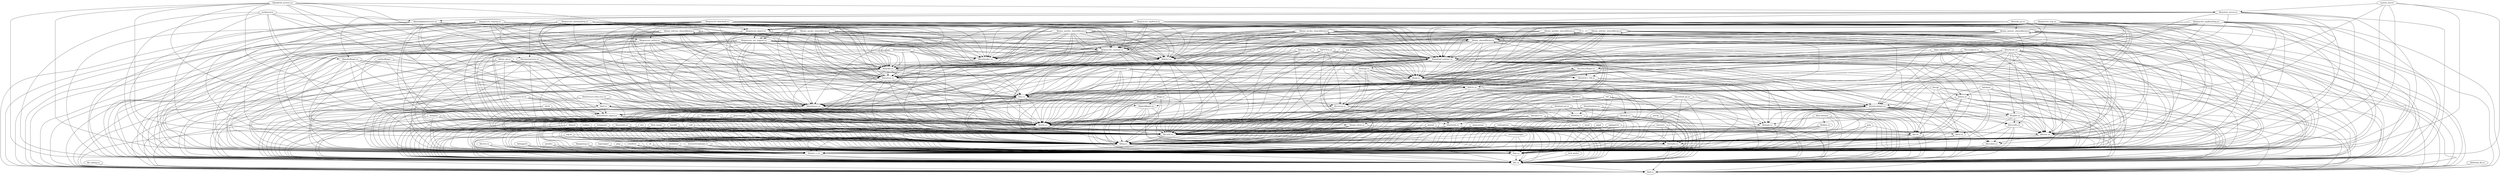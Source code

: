 digraph a {
"applypatch" -> "libz.so";
"applypatch" -> "liblog.so";
"applypatch" -> "libcutils.so";
"applypatch" -> "libstdc++.so";
"applypatch" -> "libc.so";
"applypatch" -> "libm.so";
"app_process" -> "liblog.so";
"app_process" -> "libcutils.so";
"app_process" -> "libutils.so";
"app_process" -> "libandroid_runtime.so";
"app_process" -> "libc.so";
"app_process" -> "libstdc++.so";
"app_process" -> "libm.so";
"bootanimation" -> "liblog.so";
"bootanimation" -> "libcutils.so";
"bootanimation" -> "libutils.so";
"bootanimation" -> "libui.so";
"bootanimation" -> "libcorecg.so";
"bootanimation" -> "libsgl.so";
"bootanimation" -> "libEGL.so";
"bootanimation" -> "libGLESv1_CM.so";
"bootanimation" -> "libc.so";
"bootanimation" -> "libstdc++.so";
"bootanimation" -> "libm.so";
"dalvikvm" -> "libdvm.so";
"dalvikvm" -> "libssl.so";
"dalvikvm" -> "libz.so";
"dalvikvm" -> "libc.so";
"dalvikvm" -> "libstdc++.so";
"dalvikvm" -> "libm.so";
"dbus-daemon" -> "libexpat.so";
"dbus-daemon" -> "libdbus.so";
"dbus-daemon" -> "libc.so";
"dbus-daemon" -> "libstdc++.so";
"dbus-daemon" -> "libm.so";
"debuggerd" -> "libc.so";
"debuggerd" -> "libstdc++.so";
"debuggerd" -> "libm.so";
"dexopt" -> "libz.so";
"dexopt" -> "libssl.so";
"dexopt" -> "libdvm.so";
"dexopt" -> "libc.so";
"dexopt" -> "libstdc++.so";
"dexopt" -> "libm.so";
"dexopt" -> "liblog.so";
"dexopt" -> "libcutils.so";
"dhcpcd" -> "libc.so";
"dhcpcd" -> "liblog.so";
"dhcpcd" -> "libcutils.so";
"dhcpcd" -> "libstdc++.so";
"dhcpcd" -> "libm.so";
"dumpstate" -> "liblog.so";
"dumpstate" -> "libcutils.so";
"dumpstate" -> "libc.so";
"dumpstate" -> "libstdc++.so";
"dumpstate" -> "libm.so";
"dumpsys" -> "liblog.so";
"dumpsys" -> "libutils.so";
"dumpsys" -> "libc.so";
"dumpsys" -> "libstdc++.so";
"dumpsys" -> "libm.so";
"dvz" -> "liblog.so";
"dvz" -> "libcutils.so";
"dvz" -> "libc.so";
"dvz" -> "libstdc++.so";
"dvz" -> "libm.so";
"flash_image" -> "liblog.so";
"flash_image" -> "libcutils.so";
"flash_image" -> "libc.so";
"flash_image" -> "libstdc++.so";
"flash_image" -> "libm.so";
"fsck_msdos" -> "libc.so";
"gzip" -> "libz.so";
"gzip" -> "libc.so";
"gzip" -> "libstdc++.so";
"gzip" -> "libm.so";
"installd" -> "liblog.so";
"installd" -> "libcutils.so";
"installd" -> "libc.so";
"installd" -> "libstdc++.so";
"installd" -> "libm.so";
"iptables" -> "libc.so";
"iptables" -> "libstdc++.so";
"iptables" -> "libm.so";
"jpeg-example" -> "libutils.so";
"jpeg-example" -> "liblog.so";
"jpeg-example" -> "libcutils.so";
"jpeg-example" -> "libc.so";
"jpeg-example" -> "libstdc++.so";
"jpeg-example" -> "libm.so";
"keystore" -> "liblog.so";
"keystore" -> "libcutils.so";
"keystore" -> "libssl.so";
"keystore" -> "libc.so";
"keystore" -> "libstdc++.so";
"keystore" -> "libm.so";
"keystore" -> "libcrypto.so";
"logcat" -> "liblog.so";
"logcat" -> "libc.so";
"logcat" -> "libstdc++.so";
"logcat" -> "libm.so";
"logwrapper" -> "libc.so";
"logwrapper" -> "libstdc++.so";
"logwrapper" -> "libm.so";
"mediaserver" -> "libaudioflinger.so";
"mediaserver" -> "libcameraservice.so";
"mediaserver" -> "libmediaplayerservice.so";
"mediaserver" -> "liblog.so";
"mediaserver" -> "libutils.so";
"mediaserver" -> "libc.so";
"mediaserver" -> "libstdc++.so";
"mediaserver" -> "libm.so";
"mtpd" -> "liblog.so";
"mtpd" -> "libcutils.so";
"mtpd" -> "libcrypto.so";
"mtpd" -> "libc.so";
"mtpd" -> "libstdc++.so";
"mtpd" -> "libm.so";
"netcfg" -> "libc.so";
"netcfg" -> "libnetutils.so";
"netcfg" -> "libstdc++.so";
"netcfg" -> "libm.so";
"ping" -> "libc.so";
"ping" -> "libstdc++.so";
"ping" -> "libm.so";
"pppd" -> "liblog.so";
"pppd" -> "libcutils.so";
"pppd" -> "libcrypto.so";
"pppd" -> "libc.so";
"pppd" -> "libstdc++.so";
"pppd" -> "libm.so";
"qemud" -> "liblog.so";
"qemud" -> "libcutils.so";
"qemud" -> "libc.so";
"qemud" -> "libstdc++.so";
"qemud" -> "libm.so";
"qemu-props" -> "liblog.so";
"qemu-props" -> "libcutils.so";
"qemu-props" -> "libc.so";
"qemu-props" -> "libstdc++.so";
"qemu-props" -> "libm.so";
"racoon" -> "liblog.so";
"racoon" -> "libcutils.so";
"racoon" -> "libcrypto.so";
"racoon" -> "libc.so";
"racoon" -> "libstdc++.so";
"racoon" -> "libm.so";
"radiooptions" -> "liblog.so";
"radiooptions" -> "libcutils.so";
"radiooptions" -> "libc.so";
"radiooptions" -> "libstdc++.so";
"radiooptions" -> "libm.so";
"rild" -> "liblog.so";
"rild" -> "libcutils.so";
"rild" -> "libril.so";
"rild" -> "libc.so";
"rild" -> "libstdc++.so";
"rild" -> "libm.so";
"rild" -> "libdl.so";
"schedtest" -> "libc.so";
"schedtest" -> "libstdc++.so";
"schedtest" -> "libm.so";
"sdutil" -> "libhardware_legacy.so";
"sdutil" -> "liblog.so";
"sdutil" -> "libcutils.so";
"sdutil" -> "libutils.so";
"sdutil" -> "libc.so";
"sdutil" -> "libstdc++.so";
"sdutil" -> "libm.so";
"service" -> "liblog.so";
"service" -> "libutils.so";
"service" -> "libc.so";
"service" -> "libstdc++.so";
"service" -> "libm.so";
"servicemanager" -> "liblog.so";
"servicemanager" -> "libc.so";
"servicemanager" -> "libstdc++.so";
"servicemanager" -> "libm.so";
"sh" -> "libc.so";
"sh" -> "libstdc++.so";
"sh" -> "libm.so";
"showlease" -> "libc.so";
"showlease" -> "libstdc++.so";
"showlease" -> "libm.so";
"surfaceflinger" -> "libsurfaceflinger.so";
"surfaceflinger" -> "liblog.so";
"surfaceflinger" -> "libutils.so";
"surfaceflinger" -> "libc.so";
"surfaceflinger" -> "libstdc++.so";
"surfaceflinger" -> "libm.so";
"system_server" -> "liblog.so";
"system_server" -> "libutils.so";
"system_server" -> "libsystem_server.so";
"system_server" -> "libc.so";
"system_server" -> "libstdc++.so";
"system_server" -> "libm.so";
"toolbox" -> "liblog.so";
"toolbox" -> "libcutils.so";
"toolbox" -> "libc.so";
"toolbox" -> "libstdc++.so";
"toolbox" -> "libm.so";
"vold" -> "liblog.so";
"vold" -> "libcutils.so";
"vold" -> "libc.so";
"vold" -> "libstdc++.so";
"vold" -> "libm.so";
"browsertestplugin.so" -> "libc.so";
"browsertestplugin.so" -> "libstdc++.so";
"browsertestplugin.so" -> "libm.so";
"libagl.so" -> "liblog.so";
"libagl.so" -> "libcutils.so";
"libagl.so" -> "libutils.so";
"libagl.so" -> "libpixelflinger.so";
"libagl.so" -> "libc.so";
"libagl.so" -> "libstdc++.so";
"libagl.so" -> "libm.so";
"libandroid_runtime.so" -> "libexpat.so";
"libandroid_runtime.so" -> "libnativehelper.so";
"libandroid_runtime.so" -> "liblog.so";
"libandroid_runtime.so" -> "libcutils.so";
"libandroid_runtime.so" -> "libutils.so";
"libandroid_runtime.so" -> "libnetutils.so";
"libandroid_runtime.so" -> "libui.so";
"libandroid_runtime.so" -> "libskiagl.so";
"libandroid_runtime.so" -> "libsgl.so";
"libandroid_runtime.so" -> "libcorecg.so";
"libandroid_runtime.so" -> "libsqlite.so";
"libandroid_runtime.so" -> "libdvm.so";
"libandroid_runtime.so" -> "libEGL.so";
"libandroid_runtime.so" -> "libGLESv1_CM.so";
"libandroid_runtime.so" -> "libhardware.so";
"libandroid_runtime.so" -> "libhardware_legacy.so";
"libandroid_runtime.so" -> "libsonivox.so";
"libandroid_runtime.so" -> "libcrypto.so";
"libandroid_runtime.so" -> "libssl.so";
"libandroid_runtime.so" -> "libicuuc.so";
"libandroid_runtime.so" -> "libicui18n.so";
"libandroid_runtime.so" -> "libicudata.so";
"libandroid_runtime.so" -> "libmedia.so";
"libandroid_runtime.so" -> "libwpa_client.so";
"libandroid_runtime.so" -> "libdl.so";
"libandroid_runtime.so" -> "libc.so";
"libandroid_runtime.so" -> "libstdc++.so";
"libandroid_runtime.so" -> "libm.so";
"libandroid_servers.so" -> "liblog.so";
"libandroid_servers.so" -> "libcutils.so";
"libandroid_servers.so" -> "libhardware.so";
"libandroid_servers.so" -> "libhardware_legacy.so";
"libandroid_servers.so" -> "libnativehelper.so";
"libandroid_servers.so" -> "libsystem_server.so";
"libandroid_servers.so" -> "libutils.so";
"libandroid_servers.so" -> "libui.so";
"libandroid_servers.so" -> "libc.so";
"libandroid_servers.so" -> "libstdc++.so";
"libandroid_servers.so" -> "libm.so";
"libaudioflinger.so" -> "liblog.so";
"libaudioflinger.so" -> "libcutils.so";
"libaudioflinger.so" -> "libutils.so";
"libaudioflinger.so" -> "libmedia.so";
"libaudioflinger.so" -> "libhardware_legacy.so";
"libaudioflinger.so" -> "libc.so";
"libaudioflinger.so" -> "libstdc++.so";
"libaudioflinger.so" -> "libm.so";
"libcameraservice.so" -> "libui.so";
"libcameraservice.so" -> "libutils.so";
"libcameraservice.so" -> "liblog.so";
"libcameraservice.so" -> "libcutils.so";
"libcameraservice.so" -> "libmedia.so";
"libcameraservice.so" -> "libc.so";
"libcameraservice.so" -> "libstdc++.so";
"libcameraservice.so" -> "libm.so";
"libc_debug.so" -> "libdl.so";
"libcerttool_jni.so" -> "liblog.so";
"libcerttool_jni.so" -> "libcutils.so";
"libcerttool_jni.so" -> "libnativehelper.so";
"libcerttool_jni.so" -> "libutils.so";
"libcerttool_jni.so" -> "libcrypto.so";
"libcerttool_jni.so" -> "libc.so";
"libcerttool_jni.so" -> "libstdc++.so";
"libcerttool_jni.so" -> "libm.so";
"libcorecg.so" -> "liblog.so";
"libcorecg.so" -> "libcutils.so";
"libcorecg.so" -> "libutils.so";
"libcorecg.so" -> "libc.so";
"libcorecg.so" -> "libstdc++.so";
"libcorecg.so" -> "libm.so";
"libcrypto.so" -> "libdl.so";
"libcrypto.so" -> "libc.so";
"libcrypto.so" -> "libstdc++.so";
"libcrypto.so" -> "libm.so";
"libc.so" -> "libdl.so";
"libctest.so" -> "libc.so";
"libctest.so" -> "libstdc++.so";
"libctest.so" -> "libm.so";
"libcutils.so" -> "liblog.so";
"libcutils.so" -> "libc.so";
"libcutils.so" -> "libstdc++.so";
"libcutils.so" -> "libm.so";
"libdbus.so" -> "liblog.so";
"libdbus.so" -> "libcutils.so";
"libdbus.so" -> "libc.so";
"libdbus.so" -> "libstdc++.so";
"libdbus.so" -> "libm.so";
"libdrm1_jni.so" -> "libdrm1.so";
"libdrm1_jni.so" -> "libutils.so";
"libdrm1_jni.so" -> "liblog.so";
"libdrm1_jni.so" -> "libcutils.so";
"libdrm1_jni.so" -> "libc.so";
"libdrm1_jni.so" -> "libstdc++.so";
"libdrm1_jni.so" -> "libm.so";
"libdrm1.so" -> "libutils.so";
"libdrm1.so" -> "liblog.so";
"libdrm1.so" -> "libcutils.so";
"libdrm1.so" -> "libcrypto.so";
"libdrm1.so" -> "libc.so";
"libdrm1.so" -> "libstdc++.so";
"libdrm1.so" -> "libm.so";
"libdvm.so" -> "libdl.so";
"libdvm.so" -> "liblog.so";
"libdvm.so" -> "libcutils.so";
"libdvm.so" -> "libnativehelper.so";
"libdvm.so" -> "libz.so";
"libdvm.so" -> "libc.so";
"libdvm.so" -> "libstdc++.so";
"libdvm.so" -> "libm.so";
"libEGL.so" -> "liblog.so";
"libEGL.so" -> "libcutils.so";
"libEGL.so" -> "libutils.so";
"libEGL.so" -> "libui.so";
"libEGL.so" -> "libdl.so";
"libEGL.so" -> "libc.so";
"libEGL.so" -> "libstdc++.so";
"libEGL.so" -> "libm.so";
"libemoji.so" -> "liblog.so";
"libemoji.so" -> "libcutils.so";
"libemoji.so" -> "libutils.so";
"libemoji.so" -> "libdl.so";
"libemoji.so" -> "libc.so";
"libemoji.so" -> "libstdc++.so";
"libemoji.so" -> "libm.so";
"libexif.so" -> "libnativehelper.so";
"libexif.so" -> "liblog.so";
"libexif.so" -> "libcutils.so";
"libexif.so" -> "libutils.so";
"libexif.so" -> "libc.so";
"libexif.so" -> "libstdc++.so";
"libexif.so" -> "libm.so";
"libexpat.so" -> "libc.so";
"libexpat.so" -> "libstdc++.so";
"libexpat.so" -> "libm.so";
"libFFTEm.so" -> "libandroid_runtime.so";
"libFFTEm.so" -> "libnativehelper.so";
"libFFTEm.so" -> "libutils.so";
"libFFTEm.so" -> "libcorecg.so";
"libFFTEm.so" -> "libsgl.so";
"libFFTEm.so" -> "liblog.so";
"libFFTEm.so" -> "libcutils.so";
"libFFTEm.so" -> "libc.so";
"libFFTEm.so" -> "libstdc++.so";
"libFFTEm.so" -> "libm.so";
"libGLESv1_CM.so" -> "liblog.so";
"libGLESv1_CM.so" -> "libcutils.so";
"libGLESv1_CM.so" -> "libEGL.so";
"libGLESv1_CM.so" -> "libdl.so";
"libGLESv1_CM.so" -> "libc.so";
"libGLESv1_CM.so" -> "libstdc++.so";
"libGLESv1_CM.so" -> "libm.so";
"libhardware_legacy.so" -> "libutils.so";
"libhardware_legacy.so" -> "liblog.so";
"libhardware_legacy.so" -> "libcutils.so";
"libhardware_legacy.so" -> "libwpa_client.so";
"libhardware_legacy.so" -> "libdl.so";
"libhardware_legacy.so" -> "libnetutils.so";
"libhardware_legacy.so" -> "libc.so";
"libhardware_legacy.so" -> "libstdc++.so";
"libhardware_legacy.so" -> "libm.so";
"libhardware.so" -> "liblog.so";
"libhardware.so" -> "libcutils.so";
"libhardware.so" -> "libdl.so";
"libhardware.so" -> "libc.so";
"libhardware.so" -> "libstdc++.so";
"libhardware.so" -> "libm.so";
"libicudata.so" -> "libc.so";
"libicudata.so" -> "libstdc++.so";
"libicudata.so" -> "libm.so";
"libicui18n.so" -> "libicuuc.so";
"libicui18n.so" -> "libicudata.so";
"libicui18n.so" -> "libc.so";
"libicui18n.so" -> "libstdc++.so";
"libicui18n.so" -> "libm.so";
"libicuuc.so" -> "libicudata.so";
"libicuuc.so" -> "libc.so";
"libicuuc.so" -> "libstdc++.so";
"libicuuc.so" -> "libm.so";
"libjni_latinime.so" -> "libandroid_runtime.so";
"libjni_latinime.so" -> "liblog.so";
"libjni_latinime.so" -> "libcutils.so";
"libjni_latinime.so" -> "libutils.so";
"libjni_latinime.so" -> "libicuuc.so";
"libjni_latinime.so" -> "libc.so";
"libjni_latinime.so" -> "libstdc++.so";
"libjni_latinime.so" -> "libm.so";
"libjni_pinyinime.so" -> "liblog.so";
"libjni_pinyinime.so" -> "libcutils.so";
"libjni_pinyinime.so" -> "libutils.so";
"libjni_pinyinime.so" -> "libc.so";
"libjni_pinyinime.so" -> "libstdc++.so";
"libjni_pinyinime.so" -> "libm.so";
"liblog.so" -> "libc.so";
"liblog.so" -> "libstdc++.so";
"liblog.so" -> "libm.so";
"libmedia_jni.so" -> "libopencore_player.so";
"libmedia_jni.so" -> "libopencore_author.so";
"libmedia_jni.so" -> "libomx_amrenc_sharedlibrary.so";
"libmedia_jni.so" -> "libandroid_runtime.so";
"libmedia_jni.so" -> "libnativehelper.so";
"libmedia_jni.so" -> "liblog.so";
"libmedia_jni.so" -> "libcutils.so";
"libmedia_jni.so" -> "libutils.so";
"libmedia_jni.so" -> "libmedia.so";
"libmedia_jni.so" -> "libsgl.so";
"libmedia_jni.so" -> "libui.so";
"libmedia_jni.so" -> "libc.so";
"libmedia_jni.so" -> "libstdc++.so";
"libmedia_jni.so" -> "libm.so";
"libmediaplayerservice.so" -> "liblog.so";
"libmediaplayerservice.so" -> "libcutils.so";
"libmediaplayerservice.so" -> "libutils.so";
"libmediaplayerservice.so" -> "libvorbisidec.so";
"libmediaplayerservice.so" -> "libsonivox.so";
"libmediaplayerservice.so" -> "libopencore_player.so";
"libmediaplayerservice.so" -> "libopencore_author.so";
"libmediaplayerservice.so" -> "libmedia.so";
"libmediaplayerservice.so" -> "libandroid_runtime.so";
"libmediaplayerservice.so" -> "libc.so";
"libmediaplayerservice.so" -> "libstdc++.so";
"libmediaplayerservice.so" -> "libm.so";
"libmedia.so" -> "libui.so";
"libmedia.so" -> "liblog.so";
"libmedia.so" -> "libcutils.so";
"libmedia.so" -> "libutils.so";
"libmedia.so" -> "libsonivox.so";
"libmedia.so" -> "libdl.so";
"libmedia.so" -> "libc.so";
"libmedia.so" -> "libstdc++.so";
"libmedia.so" -> "libm.so";
"libm.so" -> "libc.so";
"libnativehelper.so" -> "liblog.so";
"libnativehelper.so" -> "libcutils.so";
"libnativehelper.so" -> "libexpat.so";
"libnativehelper.so" -> "libssl.so";
"libnativehelper.so" -> "libutils.so";
"libnativehelper.so" -> "libz.so";
"libnativehelper.so" -> "libcrypto.so";
"libnativehelper.so" -> "libicudata.so";
"libnativehelper.so" -> "libicuuc.so";
"libnativehelper.so" -> "libicui18n.so";
"libnativehelper.so" -> "libsqlite.so";
"libnativehelper.so" -> "libc.so";
"libnativehelper.so" -> "libstdc++.so";
"libnativehelper.so" -> "libm.so";
"libnetutils.so" -> "liblog.so";
"libnetutils.so" -> "libcutils.so";
"libnetutils.so" -> "libc.so";
"libnetutils.so" -> "libstdc++.so";
"libnetutils.so" -> "libm.so";
"libomx_aacdec_sharedlibrary.so" -> "libutils.so";
"libomx_aacdec_sharedlibrary.so" -> "libcutils.so";
"libomx_aacdec_sharedlibrary.so" -> "libui.so";
"libomx_aacdec_sharedlibrary.so" -> "libhardware.so";
"libomx_aacdec_sharedlibrary.so" -> "libandroid_runtime.so";
"libomx_aacdec_sharedlibrary.so" -> "libdrm1.so";
"libomx_aacdec_sharedlibrary.so" -> "libmedia.so";
"libomx_aacdec_sharedlibrary.so" -> "libsgl.so";
"libomx_aacdec_sharedlibrary.so" -> "libvorbisidec.so";
"libomx_aacdec_sharedlibrary.so" -> "libsonivox.so";
"libomx_aacdec_sharedlibrary.so" -> "liblog.so";
"libomx_aacdec_sharedlibrary.so" -> "libicuuc.so";
"libomx_aacdec_sharedlibrary.so" -> "libdl.so";
"libomx_aacdec_sharedlibrary.so" -> "libomx_sharedlibrary.so";
"libomx_aacdec_sharedlibrary.so" -> "libopencore_common.so";
"libomx_aacdec_sharedlibrary.so" -> "libc.so";
"libomx_aacdec_sharedlibrary.so" -> "libstdc++.so";
"libomx_aacdec_sharedlibrary.so" -> "libm.so";
"libomx_aacdec_sharedlibrary.so" -> "libomx_aacdec_sharedlibrary.so";
"libomx_amrdec_sharedlibrary.so" -> "libutils.so";
"libomx_amrdec_sharedlibrary.so" -> "libcutils.so";
"libomx_amrdec_sharedlibrary.so" -> "libui.so";
"libomx_amrdec_sharedlibrary.so" -> "libhardware.so";
"libomx_amrdec_sharedlibrary.so" -> "libandroid_runtime.so";
"libomx_amrdec_sharedlibrary.so" -> "libdrm1.so";
"libomx_amrdec_sharedlibrary.so" -> "libmedia.so";
"libomx_amrdec_sharedlibrary.so" -> "libsgl.so";
"libomx_amrdec_sharedlibrary.so" -> "libvorbisidec.so";
"libomx_amrdec_sharedlibrary.so" -> "libsonivox.so";
"libomx_amrdec_sharedlibrary.so" -> "liblog.so";
"libomx_amrdec_sharedlibrary.so" -> "libicuuc.so";
"libomx_amrdec_sharedlibrary.so" -> "libdl.so";
"libomx_amrdec_sharedlibrary.so" -> "libomx_sharedlibrary.so";
"libomx_amrdec_sharedlibrary.so" -> "libopencore_common.so";
"libomx_amrdec_sharedlibrary.so" -> "libc.so";
"libomx_amrdec_sharedlibrary.so" -> "libstdc++.so";
"libomx_amrdec_sharedlibrary.so" -> "libm.so";
"libomx_amrdec_sharedlibrary.so" -> "libomx_amrdec_sharedlibrary.so";
"libomx_amrenc_sharedlibrary.so" -> "libutils.so";
"libomx_amrenc_sharedlibrary.so" -> "libcutils.so";
"libomx_amrenc_sharedlibrary.so" -> "libui.so";
"libomx_amrenc_sharedlibrary.so" -> "libhardware.so";
"libomx_amrenc_sharedlibrary.so" -> "libandroid_runtime.so";
"libomx_amrenc_sharedlibrary.so" -> "libdrm1.so";
"libomx_amrenc_sharedlibrary.so" -> "libmedia.so";
"libomx_amrenc_sharedlibrary.so" -> "libsgl.so";
"libomx_amrenc_sharedlibrary.so" -> "libvorbisidec.so";
"libomx_amrenc_sharedlibrary.so" -> "libsonivox.so";
"libomx_amrenc_sharedlibrary.so" -> "liblog.so";
"libomx_amrenc_sharedlibrary.so" -> "libicuuc.so";
"libomx_amrenc_sharedlibrary.so" -> "libdl.so";
"libomx_amrenc_sharedlibrary.so" -> "libomx_sharedlibrary.so";
"libomx_amrenc_sharedlibrary.so" -> "libopencore_common.so";
"libomx_amrenc_sharedlibrary.so" -> "libc.so";
"libomx_amrenc_sharedlibrary.so" -> "libstdc++.so";
"libomx_amrenc_sharedlibrary.so" -> "libm.so";
"libomx_amrenc_sharedlibrary.so" -> "libomx_amrenc_sharedlibrary.so";
"libomx_avcdec_sharedlibrary.so" -> "libutils.so";
"libomx_avcdec_sharedlibrary.so" -> "libcutils.so";
"libomx_avcdec_sharedlibrary.so" -> "libui.so";
"libomx_avcdec_sharedlibrary.so" -> "libhardware.so";
"libomx_avcdec_sharedlibrary.so" -> "libandroid_runtime.so";
"libomx_avcdec_sharedlibrary.so" -> "libdrm1.so";
"libomx_avcdec_sharedlibrary.so" -> "libmedia.so";
"libomx_avcdec_sharedlibrary.so" -> "libsgl.so";
"libomx_avcdec_sharedlibrary.so" -> "libvorbisidec.so";
"libomx_avcdec_sharedlibrary.so" -> "libsonivox.so";
"libomx_avcdec_sharedlibrary.so" -> "liblog.so";
"libomx_avcdec_sharedlibrary.so" -> "libicuuc.so";
"libomx_avcdec_sharedlibrary.so" -> "libdl.so";
"libomx_avcdec_sharedlibrary.so" -> "libomx_sharedlibrary.so";
"libomx_avcdec_sharedlibrary.so" -> "libopencore_common.so";
"libomx_avcdec_sharedlibrary.so" -> "libc.so";
"libomx_avcdec_sharedlibrary.so" -> "libstdc++.so";
"libomx_avcdec_sharedlibrary.so" -> "libm.so";
"libomx_avcdec_sharedlibrary.so" -> "libomx_avcdec_sharedlibrary.so";
"libomx_m4vdec_sharedlibrary.so" -> "libutils.so";
"libomx_m4vdec_sharedlibrary.so" -> "libcutils.so";
"libomx_m4vdec_sharedlibrary.so" -> "libui.so";
"libomx_m4vdec_sharedlibrary.so" -> "libhardware.so";
"libomx_m4vdec_sharedlibrary.so" -> "libandroid_runtime.so";
"libomx_m4vdec_sharedlibrary.so" -> "libdrm1.so";
"libomx_m4vdec_sharedlibrary.so" -> "libmedia.so";
"libomx_m4vdec_sharedlibrary.so" -> "libsgl.so";
"libomx_m4vdec_sharedlibrary.so" -> "libvorbisidec.so";
"libomx_m4vdec_sharedlibrary.so" -> "libsonivox.so";
"libomx_m4vdec_sharedlibrary.so" -> "liblog.so";
"libomx_m4vdec_sharedlibrary.so" -> "libicuuc.so";
"libomx_m4vdec_sharedlibrary.so" -> "libdl.so";
"libomx_m4vdec_sharedlibrary.so" -> "libomx_sharedlibrary.so";
"libomx_m4vdec_sharedlibrary.so" -> "libopencore_common.so";
"libomx_m4vdec_sharedlibrary.so" -> "libc.so";
"libomx_m4vdec_sharedlibrary.so" -> "libstdc++.so";
"libomx_m4vdec_sharedlibrary.so" -> "libm.so";
"libomx_m4vdec_sharedlibrary.so" -> "libomx_m4vdec_sharedlibrary.so";
"libomx_m4venc_sharedlibrary.so" -> "libutils.so";
"libomx_m4venc_sharedlibrary.so" -> "libcutils.so";
"libomx_m4venc_sharedlibrary.so" -> "libui.so";
"libomx_m4venc_sharedlibrary.so" -> "libhardware.so";
"libomx_m4venc_sharedlibrary.so" -> "libandroid_runtime.so";
"libomx_m4venc_sharedlibrary.so" -> "libdrm1.so";
"libomx_m4venc_sharedlibrary.so" -> "libmedia.so";
"libomx_m4venc_sharedlibrary.so" -> "libsgl.so";
"libomx_m4venc_sharedlibrary.so" -> "libvorbisidec.so";
"libomx_m4venc_sharedlibrary.so" -> "libsonivox.so";
"libomx_m4venc_sharedlibrary.so" -> "liblog.so";
"libomx_m4venc_sharedlibrary.so" -> "libicuuc.so";
"libomx_m4venc_sharedlibrary.so" -> "libdl.so";
"libomx_m4venc_sharedlibrary.so" -> "libomx_sharedlibrary.so";
"libomx_m4venc_sharedlibrary.so" -> "libopencore_common.so";
"libomx_m4venc_sharedlibrary.so" -> "libc.so";
"libomx_m4venc_sharedlibrary.so" -> "libstdc++.so";
"libomx_m4venc_sharedlibrary.so" -> "libm.so";
"libomx_m4venc_sharedlibrary.so" -> "libomx_m4venc_sharedlibrary.so";
"libomx_mp3dec_sharedlibrary.so" -> "libutils.so";
"libomx_mp3dec_sharedlibrary.so" -> "libcutils.so";
"libomx_mp3dec_sharedlibrary.so" -> "libui.so";
"libomx_mp3dec_sharedlibrary.so" -> "libhardware.so";
"libomx_mp3dec_sharedlibrary.so" -> "libandroid_runtime.so";
"libomx_mp3dec_sharedlibrary.so" -> "libdrm1.so";
"libomx_mp3dec_sharedlibrary.so" -> "libmedia.so";
"libomx_mp3dec_sharedlibrary.so" -> "libsgl.so";
"libomx_mp3dec_sharedlibrary.so" -> "libvorbisidec.so";
"libomx_mp3dec_sharedlibrary.so" -> "libsonivox.so";
"libomx_mp3dec_sharedlibrary.so" -> "liblog.so";
"libomx_mp3dec_sharedlibrary.so" -> "libicuuc.so";
"libomx_mp3dec_sharedlibrary.so" -> "libdl.so";
"libomx_mp3dec_sharedlibrary.so" -> "libomx_sharedlibrary.so";
"libomx_mp3dec_sharedlibrary.so" -> "libopencore_common.so";
"libomx_mp3dec_sharedlibrary.so" -> "libc.so";
"libomx_mp3dec_sharedlibrary.so" -> "libstdc++.so";
"libomx_mp3dec_sharedlibrary.so" -> "libm.so";
"libomx_mp3dec_sharedlibrary.so" -> "libomx_mp3dec_sharedlibrary.so";
"libomx_sharedlibrary.so" -> "libutils.so";
"libomx_sharedlibrary.so" -> "libcutils.so";
"libomx_sharedlibrary.so" -> "libui.so";
"libomx_sharedlibrary.so" -> "libhardware.so";
"libomx_sharedlibrary.so" -> "libandroid_runtime.so";
"libomx_sharedlibrary.so" -> "libdrm1.so";
"libomx_sharedlibrary.so" -> "libmedia.so";
"libomx_sharedlibrary.so" -> "libsgl.so";
"libomx_sharedlibrary.so" -> "libvorbisidec.so";
"libomx_sharedlibrary.so" -> "libsonivox.so";
"libomx_sharedlibrary.so" -> "liblog.so";
"libomx_sharedlibrary.so" -> "libicuuc.so";
"libomx_sharedlibrary.so" -> "libdl.so";
"libomx_sharedlibrary.so" -> "libopencore_common.so";
"libomx_sharedlibrary.so" -> "libc.so";
"libomx_sharedlibrary.so" -> "libstdc++.so";
"libomx_sharedlibrary.so" -> "libm.so";
"libomx_sharedlibrary.so" -> "libomx_sharedlibrary.so";
"libopencore_author.so" -> "libutils.so";
"libopencore_author.so" -> "libcutils.so";
"libopencore_author.so" -> "libui.so";
"libopencore_author.so" -> "libhardware.so";
"libopencore_author.so" -> "libandroid_runtime.so";
"libopencore_author.so" -> "libdrm1.so";
"libopencore_author.so" -> "libmedia.so";
"libopencore_author.so" -> "libsgl.so";
"libopencore_author.so" -> "libvorbisidec.so";
"libopencore_author.so" -> "libsonivox.so";
"libopencore_author.so" -> "liblog.so";
"libopencore_author.so" -> "libicuuc.so";
"libopencore_author.so" -> "libdl.so";
"libopencore_author.so" -> "libopencore_common.so";
"libopencore_author.so" -> "libc.so";
"libopencore_author.so" -> "libstdc++.so";
"libopencore_author.so" -> "libm.so";
"libopencore_common.so" -> "libutils.so";
"libopencore_common.so" -> "libcutils.so";
"libopencore_common.so" -> "libui.so";
"libopencore_common.so" -> "libhardware.so";
"libopencore_common.so" -> "libandroid_runtime.so";
"libopencore_common.so" -> "libdrm1.so";
"libopencore_common.so" -> "libmedia.so";
"libopencore_common.so" -> "libsgl.so";
"libopencore_common.so" -> "libvorbisidec.so";
"libopencore_common.so" -> "libsonivox.so";
"libopencore_common.so" -> "liblog.so";
"libopencore_common.so" -> "libicuuc.so";
"libopencore_common.so" -> "libdl.so";
"libopencore_common.so" -> "libc.so";
"libopencore_common.so" -> "libstdc++.so";
"libopencore_common.so" -> "libm.so";
"libopencore_downloadreg.so" -> "libutils.so";
"libopencore_downloadreg.so" -> "libcutils.so";
"libopencore_downloadreg.so" -> "libui.so";
"libopencore_downloadreg.so" -> "libhardware.so";
"libopencore_downloadreg.so" -> "libandroid_runtime.so";
"libopencore_downloadreg.so" -> "libdrm1.so";
"libopencore_downloadreg.so" -> "libmedia.so";
"libopencore_downloadreg.so" -> "libsgl.so";
"libopencore_downloadreg.so" -> "libvorbisidec.so";
"libopencore_downloadreg.so" -> "libsonivox.so";
"libopencore_downloadreg.so" -> "liblog.so";
"libopencore_downloadreg.so" -> "libicuuc.so";
"libopencore_downloadreg.so" -> "libdl.so";
"libopencore_downloadreg.so" -> "libopencore_player.so";
"libopencore_downloadreg.so" -> "libopencore_common.so";
"libopencore_downloadreg.so" -> "libc.so";
"libopencore_downloadreg.so" -> "libstdc++.so";
"libopencore_downloadreg.so" -> "libm.so";
"libopencore_download.so" -> "libutils.so";
"libopencore_download.so" -> "libcutils.so";
"libopencore_download.so" -> "libui.so";
"libopencore_download.so" -> "libhardware.so";
"libopencore_download.so" -> "libandroid_runtime.so";
"libopencore_download.so" -> "libdrm1.so";
"libopencore_download.so" -> "libmedia.so";
"libopencore_download.so" -> "libsgl.so";
"libopencore_download.so" -> "libvorbisidec.so";
"libopencore_download.so" -> "libsonivox.so";
"libopencore_download.so" -> "liblog.so";
"libopencore_download.so" -> "libicuuc.so";
"libopencore_download.so" -> "libdl.so";
"libopencore_download.so" -> "libopencore_net_support.so";
"libopencore_download.so" -> "libopencore_player.so";
"libopencore_download.so" -> "libopencore_common.so";
"libopencore_download.so" -> "libc.so";
"libopencore_download.so" -> "libstdc++.so";
"libopencore_download.so" -> "libm.so";
"libopencore_mp4localreg.so" -> "libutils.so";
"libopencore_mp4localreg.so" -> "libcutils.so";
"libopencore_mp4localreg.so" -> "libui.so";
"libopencore_mp4localreg.so" -> "libhardware.so";
"libopencore_mp4localreg.so" -> "libandroid_runtime.so";
"libopencore_mp4localreg.so" -> "libdrm1.so";
"libopencore_mp4localreg.so" -> "libmedia.so";
"libopencore_mp4localreg.so" -> "libsgl.so";
"libopencore_mp4localreg.so" -> "libvorbisidec.so";
"libopencore_mp4localreg.so" -> "libsonivox.so";
"libopencore_mp4localreg.so" -> "liblog.so";
"libopencore_mp4localreg.so" -> "libicuuc.so";
"libopencore_mp4localreg.so" -> "libdl.so";
"libopencore_mp4localreg.so" -> "libopencore_player.so";
"libopencore_mp4localreg.so" -> "libopencore_common.so";
"libopencore_mp4localreg.so" -> "libc.so";
"libopencore_mp4localreg.so" -> "libstdc++.so";
"libopencore_mp4localreg.so" -> "libm.so";
"libopencore_mp4local.so" -> "libutils.so";
"libopencore_mp4local.so" -> "libcutils.so";
"libopencore_mp4local.so" -> "libui.so";
"libopencore_mp4local.so" -> "libhardware.so";
"libopencore_mp4local.so" -> "libandroid_runtime.so";
"libopencore_mp4local.so" -> "libdrm1.so";
"libopencore_mp4local.so" -> "libmedia.so";
"libopencore_mp4local.so" -> "libsgl.so";
"libopencore_mp4local.so" -> "libvorbisidec.so";
"libopencore_mp4local.so" -> "libsonivox.so";
"libopencore_mp4local.so" -> "liblog.so";
"libopencore_mp4local.so" -> "libicuuc.so";
"libopencore_mp4local.so" -> "libdl.so";
"libopencore_mp4local.so" -> "libopencore_common.so";
"libopencore_mp4local.so" -> "libopencore_player.so";
"libopencore_mp4local.so" -> "libc.so";
"libopencore_mp4local.so" -> "libstdc++.so";
"libopencore_mp4local.so" -> "libm.so";
"libopencore_net_support.so" -> "libutils.so";
"libopencore_net_support.so" -> "libcutils.so";
"libopencore_net_support.so" -> "libui.so";
"libopencore_net_support.so" -> "libhardware.so";
"libopencore_net_support.so" -> "libandroid_runtime.so";
"libopencore_net_support.so" -> "libdrm1.so";
"libopencore_net_support.so" -> "libmedia.so";
"libopencore_net_support.so" -> "libsgl.so";
"libopencore_net_support.so" -> "libvorbisidec.so";
"libopencore_net_support.so" -> "libsonivox.so";
"libopencore_net_support.so" -> "liblog.so";
"libopencore_net_support.so" -> "libicuuc.so";
"libopencore_net_support.so" -> "libdl.so";
"libopencore_net_support.so" -> "libopencore_common.so";
"libopencore_net_support.so" -> "libc.so";
"libopencore_net_support.so" -> "libstdc++.so";
"libopencore_net_support.so" -> "libm.so";
"libopencore_player.so" -> "libutils.so";
"libopencore_player.so" -> "libcutils.so";
"libopencore_player.so" -> "libui.so";
"libopencore_player.so" -> "libhardware.so";
"libopencore_player.so" -> "libandroid_runtime.so";
"libopencore_player.so" -> "libdrm1.so";
"libopencore_player.so" -> "libmedia.so";
"libopencore_player.so" -> "libsgl.so";
"libopencore_player.so" -> "libvorbisidec.so";
"libopencore_player.so" -> "libsonivox.so";
"libopencore_player.so" -> "liblog.so";
"libopencore_player.so" -> "libicuuc.so";
"libopencore_player.so" -> "libdl.so";
"libopencore_player.so" -> "libopencore_common.so";
"libopencore_player.so" -> "libopencore_net_support.so";
"libopencore_player.so" -> "libc.so";
"libopencore_player.so" -> "libstdc++.so";
"libopencore_player.so" -> "libm.so";
"libopencore_rtspreg.so" -> "libutils.so";
"libopencore_rtspreg.so" -> "libcutils.so";
"libopencore_rtspreg.so" -> "libui.so";
"libopencore_rtspreg.so" -> "libhardware.so";
"libopencore_rtspreg.so" -> "libandroid_runtime.so";
"libopencore_rtspreg.so" -> "libdrm1.so";
"libopencore_rtspreg.so" -> "libmedia.so";
"libopencore_rtspreg.so" -> "libsgl.so";
"libopencore_rtspreg.so" -> "libvorbisidec.so";
"libopencore_rtspreg.so" -> "libsonivox.so";
"libopencore_rtspreg.so" -> "liblog.so";
"libopencore_rtspreg.so" -> "libicuuc.so";
"libopencore_rtspreg.so" -> "libdl.so";
"libopencore_rtspreg.so" -> "libopencore_player.so";
"libopencore_rtspreg.so" -> "libopencore_common.so";
"libopencore_rtspreg.so" -> "libc.so";
"libopencore_rtspreg.so" -> "libstdc++.so";
"libopencore_rtspreg.so" -> "libm.so";
"libopencore_rtsp.so" -> "libutils.so";
"libopencore_rtsp.so" -> "libcutils.so";
"libopencore_rtsp.so" -> "libui.so";
"libopencore_rtsp.so" -> "libhardware.so";
"libopencore_rtsp.so" -> "libandroid_runtime.so";
"libopencore_rtsp.so" -> "libdrm1.so";
"libopencore_rtsp.so" -> "libmedia.so";
"libopencore_rtsp.so" -> "libsgl.so";
"libopencore_rtsp.so" -> "libvorbisidec.so";
"libopencore_rtsp.so" -> "libsonivox.so";
"libopencore_rtsp.so" -> "liblog.so";
"libopencore_rtsp.so" -> "libicuuc.so";
"libopencore_rtsp.so" -> "libdl.so";
"libopencore_rtsp.so" -> "libopencore_net_support.so";
"libopencore_rtsp.so" -> "libopencore_player.so";
"libopencore_rtsp.so" -> "libopencore_common.so";
"libopencore_rtsp.so" -> "libc.so";
"libopencore_rtsp.so" -> "libstdc++.so";
"libopencore_rtsp.so" -> "libm.so";
"libpagemap.so" -> "libc.so";
"libpagemap.so" -> "libstdc++.so";
"libpagemap.so" -> "libm.so";
"libpixelflinger.so" -> "liblog.so";
"libpixelflinger.so" -> "libcutils.so";
"libpixelflinger.so" -> "libhardware_legacy.so";
"libpixelflinger.so" -> "libc.so";
"libpixelflinger.so" -> "libstdc++.so";
"libpixelflinger.so" -> "libm.so";
"libreference-cdma-sms.so" -> "liblog.so";
"libreference-cdma-sms.so" -> "libcutils.so";
"libreference-cdma-sms.so" -> "libutils.so";
"libreference-cdma-sms.so" -> "libril.so";
"libreference-cdma-sms.so" -> "libc.so";
"libreference-cdma-sms.so" -> "libstdc++.so";
"libreference-cdma-sms.so" -> "libm.so";
"libreference-ril.so" -> "liblog.so";
"libreference-ril.so" -> "libcutils.so";
"libreference-ril.so" -> "libutils.so";
"libreference-ril.so" -> "libril.so";
"libreference-ril.so" -> "libc.so";
"libreference-ril.so" -> "libstdc++.so";
"libreference-ril.so" -> "libm.so";
"libril.so" -> "libutils.so";
"libril.so" -> "liblog.so";
"libril.so" -> "libcutils.so";
"libril.so" -> "libhardware_legacy.so";
"libril.so" -> "libc.so";
"libril.so" -> "libstdc++.so";
"libril.so" -> "libm.so";
"libsgl.so" -> "liblog.so";
"libsgl.so" -> "libcutils.so";
"libsgl.so" -> "libemoji.so";
"libsgl.so" -> "libutils.so";
"libsgl.so" -> "libcorecg.so";
"libsgl.so" -> "libexpat.so";
"libsgl.so" -> "libz.so";
"libsgl.so" -> "libc.so";
"libsgl.so" -> "libstdc++.so";
"libsgl.so" -> "libm.so";
"libskiagl.so" -> "liblog.so";
"libskiagl.so" -> "libcutils.so";
"libskiagl.so" -> "libutils.so";
"libskiagl.so" -> "libsgl.so";
"libskiagl.so" -> "libcorecg.so";
"libskiagl.so" -> "libGLESv1_CM.so";
"libskiagl.so" -> "libc.so";
"libskiagl.so" -> "libstdc++.so";
"libskiagl.so" -> "libm.so";
"libsonivox.so" -> "libutils.so";
"libsonivox.so" -> "liblog.so";
"libsonivox.so" -> "libcutils.so";
"libsonivox.so" -> "libc.so";
"libsonivox.so" -> "libstdc++.so";
"libsonivox.so" -> "libm.so";
"libsoundpool.so" -> "liblog.so";
"libsoundpool.so" -> "libcutils.so";
"libsoundpool.so" -> "libutils.so";
"libsoundpool.so" -> "libandroid_runtime.so";
"libsoundpool.so" -> "libnativehelper.so";
"libsoundpool.so" -> "libmedia.so";
"libsoundpool.so" -> "libc.so";
"libsoundpool.so" -> "libstdc++.so";
"libsoundpool.so" -> "libm.so";
"libsqlite.so" -> "libdl.so";
"libsqlite.so" -> "liblog.so";
"libsqlite.so" -> "libicuuc.so";
"libsqlite.so" -> "libicui18n.so";
"libsqlite.so" -> "libutils.so";
"libsqlite.so" -> "libc.so";
"libsqlite.so" -> "libstdc++.so";
"libsqlite.so" -> "libm.so";
"libsrec_jni.so" -> "libutils.so";
"libsrec_jni.so" -> "libhardware_legacy.so";
"libsrec_jni.so" -> "liblog.so";
"libsrec_jni.so" -> "libcutils.so";
"libsrec_jni.so" -> "libmedia.so";
"libsrec_jni.so" -> "libc.so";
"libsrec_jni.so" -> "libstdc++.so";
"libsrec_jni.so" -> "libm.so";
"libssl.so" -> "libcrypto.so";
"libssl.so" -> "libc.so";
"libssl.so" -> "libstdc++.so";
"libssl.so" -> "libm.so";
"libstdc++.so" -> "libc.so";
"libsurfaceflinger.so" -> "libhardware.so";
"libsurfaceflinger.so" -> "libutils.so";
"libsurfaceflinger.so" -> "liblog.so";
"libsurfaceflinger.so" -> "libcutils.so";
"libsurfaceflinger.so" -> "libui.so";
"libsurfaceflinger.so" -> "libcorecg.so";
"libsurfaceflinger.so" -> "libsgl.so";
"libsurfaceflinger.so" -> "libpixelflinger.so";
"libsurfaceflinger.so" -> "libEGL.so";
"libsurfaceflinger.so" -> "libGLESv1_CM.so";
"libsurfaceflinger.so" -> "libc.so";
"libsurfaceflinger.so" -> "libstdc++.so";
"libsurfaceflinger.so" -> "libm.so";
"libsystem_server.so" -> "libandroid_runtime.so";
"libsystem_server.so" -> "libsurfaceflinger.so";
"libsystem_server.so" -> "libaudioflinger.so";
"libsystem_server.so" -> "libcameraservice.so";
"libsystem_server.so" -> "libmediaplayerservice.so";
"libsystem_server.so" -> "libutils.so";
"libsystem_server.so" -> "liblog.so";
"libsystem_server.so" -> "libcutils.so";
"libsystem_server.so" -> "libc.so";
"libsystem_server.so" -> "libstdc++.so";
"libsystem_server.so" -> "libm.so";
"libsysutils.so" -> "liblog.so";
"libsysutils.so" -> "libcutils.so";
"libsysutils.so" -> "libc.so";
"libsysutils.so" -> "libstdc++.so";
"libsysutils.so" -> "libm.so";
"libthread_db.so" -> "libdl.so";
"libttspico.so" -> "liblog.so";
"libttspico.so" -> "libcutils.so";
"libttspico.so" -> "libexpat.so";
"libttspico.so" -> "libutils.so";
"libttspico.so" -> "libc.so";
"libttspico.so" -> "libstdc++.so";
"libttspico.so" -> "libm.so";
"libttssynthproxy.so" -> "libandroid_runtime.so";
"libttssynthproxy.so" -> "libnativehelper.so";
"libttssynthproxy.so" -> "libmedia.so";
"libttssynthproxy.so" -> "libutils.so";
"libttssynthproxy.so" -> "liblog.so";
"libttssynthproxy.so" -> "libcutils.so";
"libttssynthproxy.so" -> "libdl.so";
"libttssynthproxy.so" -> "libc.so";
"libttssynthproxy.so" -> "libstdc++.so";
"libttssynthproxy.so" -> "libm.so";
"libui.so" -> "libcorecg.so";
"libui.so" -> "liblog.so";
"libui.so" -> "libcutils.so";
"libui.so" -> "libutils.so";
"libui.so" -> "libpixelflinger.so";
"libui.so" -> "libhardware.so";
"libui.so" -> "libhardware_legacy.so";
"libui.so" -> "libc.so";
"libui.so" -> "libstdc++.so";
"libui.so" -> "libm.so";
"libutils.so" -> "libz.so";
"libutils.so" -> "liblog.so";
"libutils.so" -> "libcutils.so";
"libutils.so" -> "libc.so";
"libutils.so" -> "libstdc++.so";
"libutils.so" -> "libm.so";
"libvorbisidec.so" -> "libc.so";
"libvorbisidec.so" -> "libstdc++.so";
"libvorbisidec.so" -> "libm.so";
"libwbxml_jni.so" -> "libwbxml.so";
"libwbxml_jni.so" -> "libutils.so";
"libwbxml_jni.so" -> "liblog.so";
"libwbxml_jni.so" -> "libcutils.so";
"libwbxml_jni.so" -> "libexpat.so";
"libwbxml_jni.so" -> "libc.so";
"libwbxml_jni.so" -> "libstdc++.so";
"libwbxml_jni.so" -> "libm.so";
"libwbxml.so" -> "liblog.so";
"libwbxml.so" -> "libutils.so";
"libwbxml.so" -> "libc.so";
"libwbxml.so" -> "libstdc++.so";
"libwbxml.so" -> "libm.so";
"libwebcore.so" -> "libandroid_runtime.so";
"libwebcore.so" -> "libnativehelper.so";
"libwebcore.so" -> "libsqlite.so";
"libwebcore.so" -> "libsgl.so";
"libwebcore.so" -> "libcorecg.so";
"libwebcore.so" -> "libutils.so";
"libwebcore.so" -> "libui.so";
"libwebcore.so" -> "liblog.so";
"libwebcore.so" -> "libcutils.so";
"libwebcore.so" -> "libicuuc.so";
"libwebcore.so" -> "libicudata.so";
"libwebcore.so" -> "libicui18n.so";
"libwebcore.so" -> "libmedia.so";
"libwebcore.so" -> "libdl.so";
"libwebcore.so" -> "libc.so";
"libwebcore.so" -> "libstdc++.so";
"libwebcore.so" -> "libm.so";
"libwpa_client.so" -> "liblog.so";
"libwpa_client.so" -> "libcutils.so";
"libwpa_client.so" -> "libc.so";
"libwpa_client.so" -> "libstdc++.so";
"libwpa_client.so" -> "libm.so";
"libxml2wbxml.so" -> "liblog.so";
"libxml2wbxml.so" -> "libutils.so";
"libxml2wbxml.so" -> "libwbxml.so";
"libxml2wbxml.so" -> "libexpat.so";
"libxml2wbxml.so" -> "libc.so";
"libxml2wbxml.so" -> "libstdc++.so";
"libxml2wbxml.so" -> "libm.so";
"libz.so" -> "libc.so";
"libz.so" -> "libstdc++.so";
"libz.so" -> "libm.so";
}


